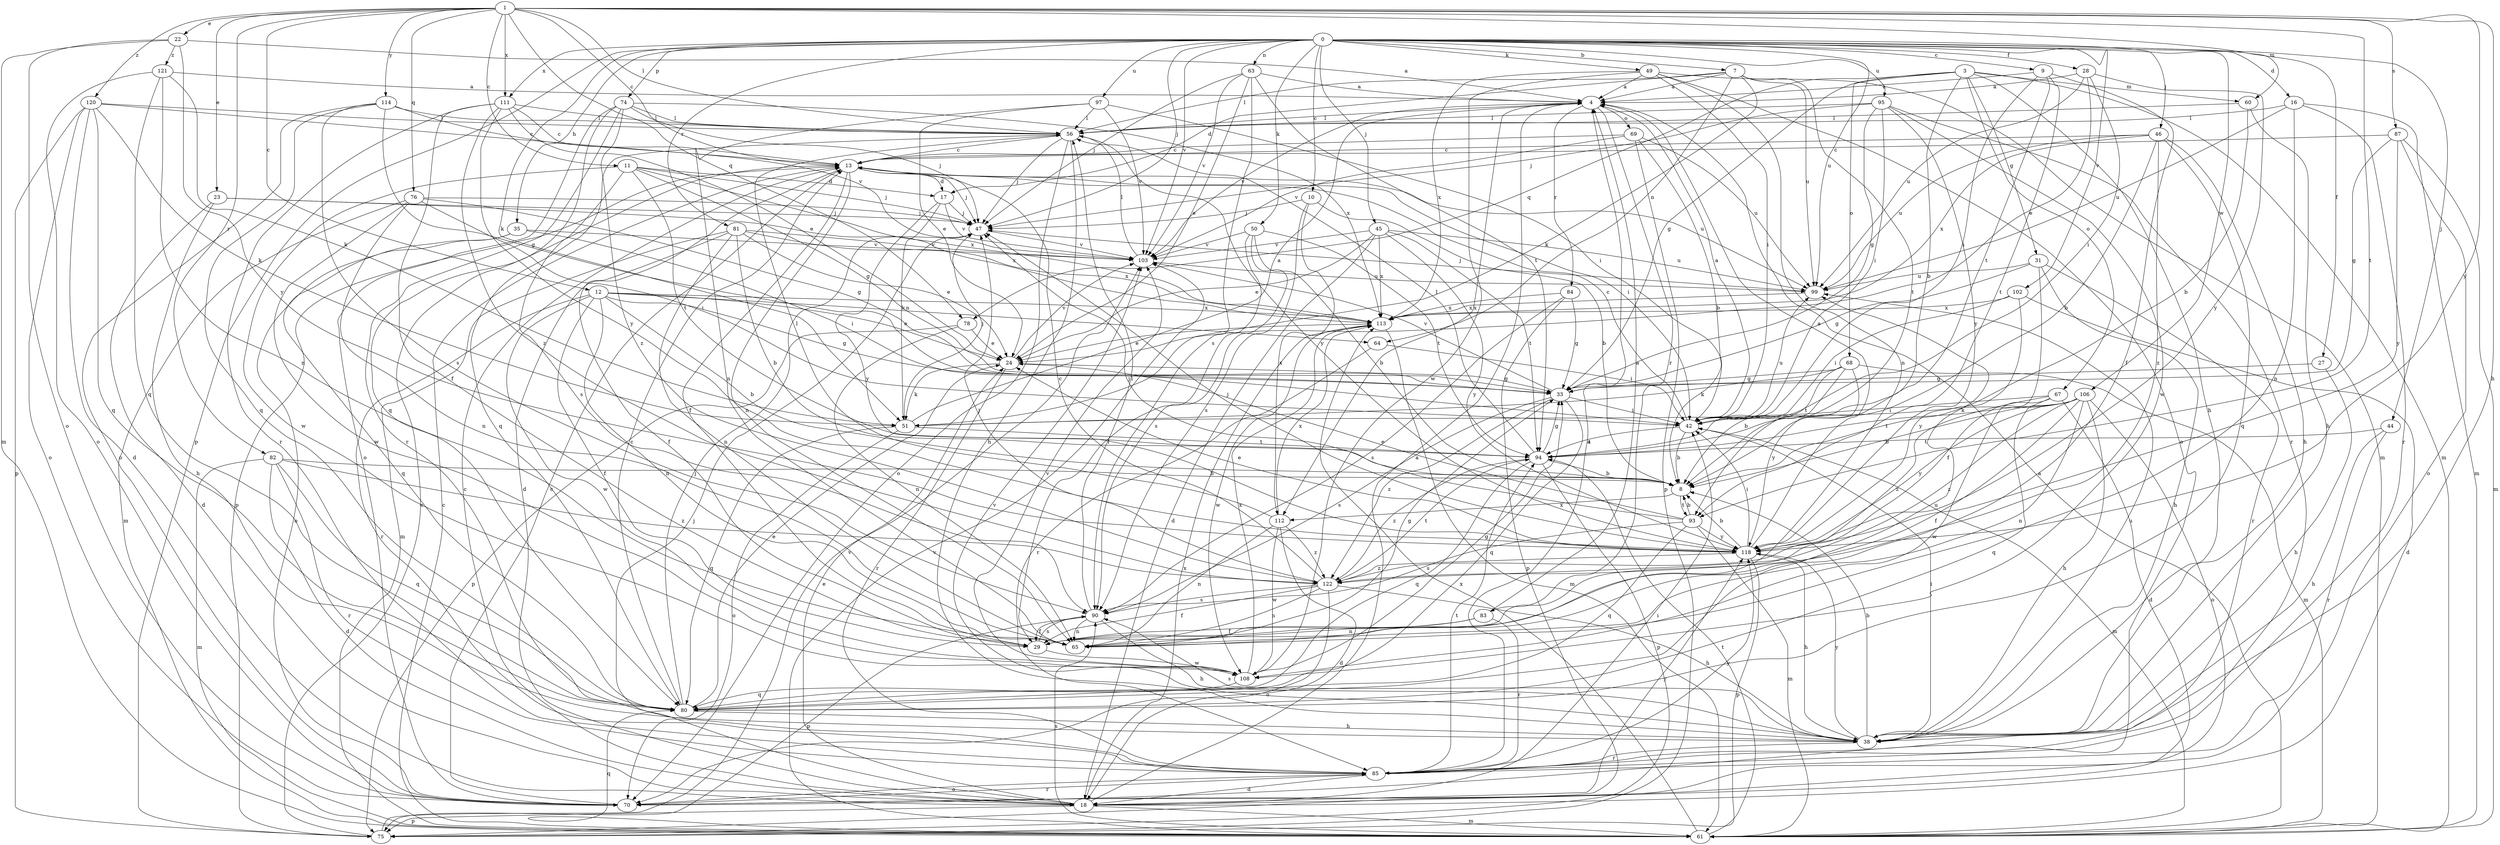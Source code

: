strict digraph  {
0;
1;
3;
4;
7;
8;
9;
10;
11;
12;
13;
16;
17;
18;
22;
23;
24;
27;
28;
29;
31;
33;
35;
38;
42;
44;
45;
46;
47;
49;
50;
51;
56;
60;
61;
63;
64;
65;
67;
68;
69;
70;
74;
75;
76;
78;
80;
81;
82;
83;
84;
85;
87;
90;
93;
94;
95;
97;
99;
102;
103;
106;
108;
111;
112;
113;
114;
118;
120;
121;
122;
0 -> 7  [label=b];
0 -> 9  [label=c];
0 -> 10  [label=c];
0 -> 16  [label=d];
0 -> 27  [label=f];
0 -> 28  [label=f];
0 -> 35  [label=h];
0 -> 44  [label=j];
0 -> 45  [label=j];
0 -> 46  [label=j];
0 -> 47  [label=j];
0 -> 49  [label=k];
0 -> 50  [label=k];
0 -> 51  [label=k];
0 -> 63  [label=n];
0 -> 74  [label=p];
0 -> 75  [label=p];
0 -> 81  [label=r];
0 -> 95  [label=u];
0 -> 97  [label=u];
0 -> 99  [label=u];
0 -> 102  [label=v];
0 -> 103  [label=v];
0 -> 106  [label=w];
0 -> 111  [label=x];
1 -> 11  [label=c];
1 -> 12  [label=c];
1 -> 13  [label=c];
1 -> 22  [label=e];
1 -> 23  [label=e];
1 -> 38  [label=h];
1 -> 56  [label=l];
1 -> 60  [label=m];
1 -> 76  [label=q];
1 -> 78  [label=q];
1 -> 82  [label=r];
1 -> 87  [label=s];
1 -> 93  [label=t];
1 -> 111  [label=x];
1 -> 114  [label=y];
1 -> 118  [label=y];
1 -> 120  [label=z];
3 -> 8  [label=b];
3 -> 31  [label=g];
3 -> 33  [label=g];
3 -> 38  [label=h];
3 -> 60  [label=m];
3 -> 61  [label=m];
3 -> 67  [label=o];
3 -> 68  [label=o];
3 -> 78  [label=q];
4 -> 56  [label=l];
4 -> 69  [label=o];
4 -> 83  [label=r];
4 -> 84  [label=r];
4 -> 103  [label=v];
4 -> 112  [label=x];
7 -> 4  [label=a];
7 -> 17  [label=d];
7 -> 51  [label=k];
7 -> 56  [label=l];
7 -> 64  [label=n];
7 -> 93  [label=t];
7 -> 99  [label=u];
8 -> 93  [label=t];
8 -> 112  [label=x];
9 -> 4  [label=a];
9 -> 29  [label=f];
9 -> 42  [label=i];
9 -> 93  [label=t];
9 -> 94  [label=t];
10 -> 8  [label=b];
10 -> 47  [label=j];
10 -> 90  [label=s];
10 -> 112  [label=x];
11 -> 17  [label=d];
11 -> 33  [label=g];
11 -> 47  [label=j];
11 -> 90  [label=s];
11 -> 94  [label=t];
11 -> 108  [label=w];
11 -> 113  [label=x];
12 -> 8  [label=b];
12 -> 24  [label=e];
12 -> 29  [label=f];
12 -> 33  [label=g];
12 -> 64  [label=n];
12 -> 65  [label=n];
12 -> 85  [label=r];
12 -> 108  [label=w];
12 -> 113  [label=x];
13 -> 17  [label=d];
13 -> 18  [label=d];
13 -> 29  [label=f];
13 -> 42  [label=i];
13 -> 47  [label=j];
13 -> 65  [label=n];
13 -> 75  [label=p];
13 -> 99  [label=u];
16 -> 56  [label=l];
16 -> 61  [label=m];
16 -> 65  [label=n];
16 -> 85  [label=r];
16 -> 99  [label=u];
17 -> 47  [label=j];
17 -> 51  [label=k];
17 -> 103  [label=v];
17 -> 118  [label=y];
18 -> 4  [label=a];
18 -> 13  [label=c];
18 -> 24  [label=e];
18 -> 42  [label=i];
18 -> 47  [label=j];
18 -> 61  [label=m];
18 -> 75  [label=p];
18 -> 113  [label=x];
18 -> 118  [label=y];
22 -> 4  [label=a];
22 -> 61  [label=m];
22 -> 70  [label=o];
22 -> 118  [label=y];
22 -> 121  [label=z];
23 -> 18  [label=d];
23 -> 38  [label=h];
23 -> 47  [label=j];
23 -> 113  [label=x];
24 -> 33  [label=g];
24 -> 51  [label=k];
24 -> 85  [label=r];
24 -> 103  [label=v];
27 -> 33  [label=g];
27 -> 38  [label=h];
28 -> 4  [label=a];
28 -> 24  [label=e];
28 -> 42  [label=i];
28 -> 99  [label=u];
28 -> 118  [label=y];
29 -> 90  [label=s];
29 -> 108  [label=w];
31 -> 29  [label=f];
31 -> 33  [label=g];
31 -> 38  [label=h];
31 -> 85  [label=r];
31 -> 99  [label=u];
33 -> 42  [label=i];
33 -> 80  [label=q];
33 -> 90  [label=s];
33 -> 103  [label=v];
33 -> 122  [label=z];
35 -> 42  [label=i];
35 -> 70  [label=o];
35 -> 80  [label=q];
35 -> 103  [label=v];
38 -> 8  [label=b];
38 -> 42  [label=i];
38 -> 85  [label=r];
38 -> 90  [label=s];
38 -> 99  [label=u];
38 -> 103  [label=v];
38 -> 118  [label=y];
42 -> 4  [label=a];
42 -> 8  [label=b];
42 -> 13  [label=c];
42 -> 61  [label=m];
42 -> 94  [label=t];
42 -> 99  [label=u];
44 -> 38  [label=h];
44 -> 85  [label=r];
44 -> 94  [label=t];
45 -> 18  [label=d];
45 -> 24  [label=e];
45 -> 94  [label=t];
45 -> 99  [label=u];
45 -> 103  [label=v];
45 -> 113  [label=x];
45 -> 118  [label=y];
46 -> 8  [label=b];
46 -> 13  [label=c];
46 -> 38  [label=h];
46 -> 80  [label=q];
46 -> 99  [label=u];
46 -> 113  [label=x];
46 -> 122  [label=z];
47 -> 103  [label=v];
49 -> 4  [label=a];
49 -> 42  [label=i];
49 -> 61  [label=m];
49 -> 65  [label=n];
49 -> 70  [label=o];
49 -> 108  [label=w];
49 -> 113  [label=x];
50 -> 8  [label=b];
50 -> 29  [label=f];
50 -> 90  [label=s];
50 -> 94  [label=t];
50 -> 103  [label=v];
51 -> 4  [label=a];
51 -> 47  [label=j];
51 -> 70  [label=o];
51 -> 80  [label=q];
51 -> 94  [label=t];
56 -> 13  [label=c];
56 -> 38  [label=h];
56 -> 47  [label=j];
56 -> 70  [label=o];
56 -> 80  [label=q];
56 -> 118  [label=y];
60 -> 8  [label=b];
60 -> 38  [label=h];
60 -> 56  [label=l];
61 -> 4  [label=a];
61 -> 13  [label=c];
61 -> 80  [label=q];
61 -> 90  [label=s];
61 -> 94  [label=t];
61 -> 103  [label=v];
61 -> 113  [label=x];
63 -> 4  [label=a];
63 -> 24  [label=e];
63 -> 47  [label=j];
63 -> 90  [label=s];
63 -> 94  [label=t];
63 -> 103  [label=v];
64 -> 42  [label=i];
64 -> 85  [label=r];
65 -> 33  [label=g];
67 -> 18  [label=d];
67 -> 42  [label=i];
67 -> 80  [label=q];
67 -> 108  [label=w];
67 -> 122  [label=z];
68 -> 8  [label=b];
68 -> 33  [label=g];
68 -> 51  [label=k];
68 -> 61  [label=m];
68 -> 94  [label=t];
68 -> 118  [label=y];
69 -> 8  [label=b];
69 -> 13  [label=c];
69 -> 75  [label=p];
69 -> 99  [label=u];
69 -> 103  [label=v];
70 -> 13  [label=c];
70 -> 85  [label=r];
74 -> 47  [label=j];
74 -> 56  [label=l];
74 -> 70  [label=o];
74 -> 80  [label=q];
74 -> 85  [label=r];
74 -> 113  [label=x];
74 -> 122  [label=z];
75 -> 13  [label=c];
75 -> 103  [label=v];
76 -> 33  [label=g];
76 -> 42  [label=i];
76 -> 47  [label=j];
76 -> 61  [label=m];
76 -> 65  [label=n];
76 -> 108  [label=w];
78 -> 24  [label=e];
78 -> 65  [label=n];
78 -> 75  [label=p];
80 -> 13  [label=c];
80 -> 24  [label=e];
80 -> 38  [label=h];
80 -> 47  [label=j];
80 -> 99  [label=u];
81 -> 8  [label=b];
81 -> 24  [label=e];
81 -> 29  [label=f];
81 -> 61  [label=m];
81 -> 65  [label=n];
81 -> 103  [label=v];
81 -> 113  [label=x];
82 -> 8  [label=b];
82 -> 18  [label=d];
82 -> 61  [label=m];
82 -> 80  [label=q];
82 -> 85  [label=r];
82 -> 122  [label=z];
83 -> 4  [label=a];
83 -> 29  [label=f];
83 -> 65  [label=n];
83 -> 85  [label=r];
84 -> 33  [label=g];
84 -> 75  [label=p];
84 -> 90  [label=s];
84 -> 113  [label=x];
85 -> 4  [label=a];
85 -> 18  [label=d];
85 -> 70  [label=o];
85 -> 94  [label=t];
85 -> 118  [label=y];
87 -> 13  [label=c];
87 -> 33  [label=g];
87 -> 61  [label=m];
87 -> 70  [label=o];
87 -> 118  [label=y];
90 -> 29  [label=f];
90 -> 38  [label=h];
90 -> 56  [label=l];
90 -> 65  [label=n];
90 -> 75  [label=p];
93 -> 8  [label=b];
93 -> 24  [label=e];
93 -> 47  [label=j];
93 -> 61  [label=m];
93 -> 80  [label=q];
93 -> 90  [label=s];
93 -> 118  [label=y];
94 -> 8  [label=b];
94 -> 33  [label=g];
94 -> 56  [label=l];
94 -> 75  [label=p];
94 -> 80  [label=q];
94 -> 122  [label=z];
95 -> 33  [label=g];
95 -> 42  [label=i];
95 -> 47  [label=j];
95 -> 56  [label=l];
95 -> 85  [label=r];
95 -> 108  [label=w];
95 -> 118  [label=y];
97 -> 24  [label=e];
97 -> 42  [label=i];
97 -> 56  [label=l];
97 -> 65  [label=n];
97 -> 103  [label=v];
99 -> 47  [label=j];
99 -> 113  [label=x];
102 -> 18  [label=d];
102 -> 42  [label=i];
102 -> 113  [label=x];
102 -> 118  [label=y];
103 -> 56  [label=l];
103 -> 99  [label=u];
106 -> 8  [label=b];
106 -> 29  [label=f];
106 -> 38  [label=h];
106 -> 51  [label=k];
106 -> 65  [label=n];
106 -> 70  [label=o];
106 -> 94  [label=t];
106 -> 118  [label=y];
106 -> 122  [label=z];
108 -> 33  [label=g];
108 -> 80  [label=q];
108 -> 103  [label=v];
108 -> 113  [label=x];
111 -> 13  [label=c];
111 -> 24  [label=e];
111 -> 29  [label=f];
111 -> 56  [label=l];
111 -> 85  [label=r];
111 -> 118  [label=y];
111 -> 122  [label=z];
112 -> 18  [label=d];
112 -> 56  [label=l];
112 -> 65  [label=n];
112 -> 108  [label=w];
112 -> 113  [label=x];
112 -> 122  [label=z];
113 -> 24  [label=e];
113 -> 61  [label=m];
113 -> 108  [label=w];
114 -> 33  [label=g];
114 -> 56  [label=l];
114 -> 70  [label=o];
114 -> 80  [label=q];
114 -> 90  [label=s];
114 -> 103  [label=v];
118 -> 4  [label=a];
118 -> 8  [label=b];
118 -> 24  [label=e];
118 -> 38  [label=h];
118 -> 42  [label=i];
118 -> 47  [label=j];
118 -> 75  [label=p];
118 -> 122  [label=z];
120 -> 13  [label=c];
120 -> 18  [label=d];
120 -> 51  [label=k];
120 -> 56  [label=l];
120 -> 70  [label=o];
120 -> 75  [label=p];
120 -> 80  [label=q];
121 -> 4  [label=a];
121 -> 51  [label=k];
121 -> 65  [label=n];
121 -> 70  [label=o];
121 -> 80  [label=q];
122 -> 13  [label=c];
122 -> 29  [label=f];
122 -> 38  [label=h];
122 -> 47  [label=j];
122 -> 65  [label=n];
122 -> 70  [label=o];
122 -> 90  [label=s];
122 -> 94  [label=t];
}
